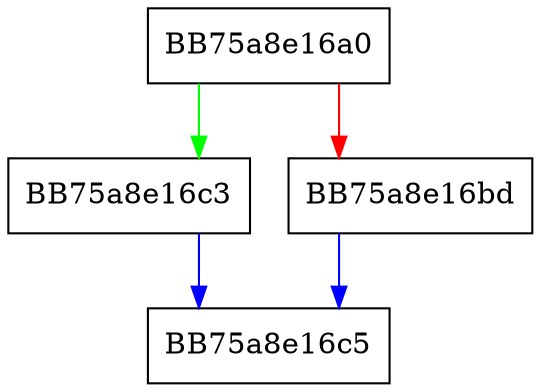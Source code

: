 digraph _Get_deleter {
  node [shape="box"];
  graph [splines=ortho];
  BB75a8e16a0 -> BB75a8e16c3 [color="green"];
  BB75a8e16a0 -> BB75a8e16bd [color="red"];
  BB75a8e16bd -> BB75a8e16c5 [color="blue"];
  BB75a8e16c3 -> BB75a8e16c5 [color="blue"];
}
